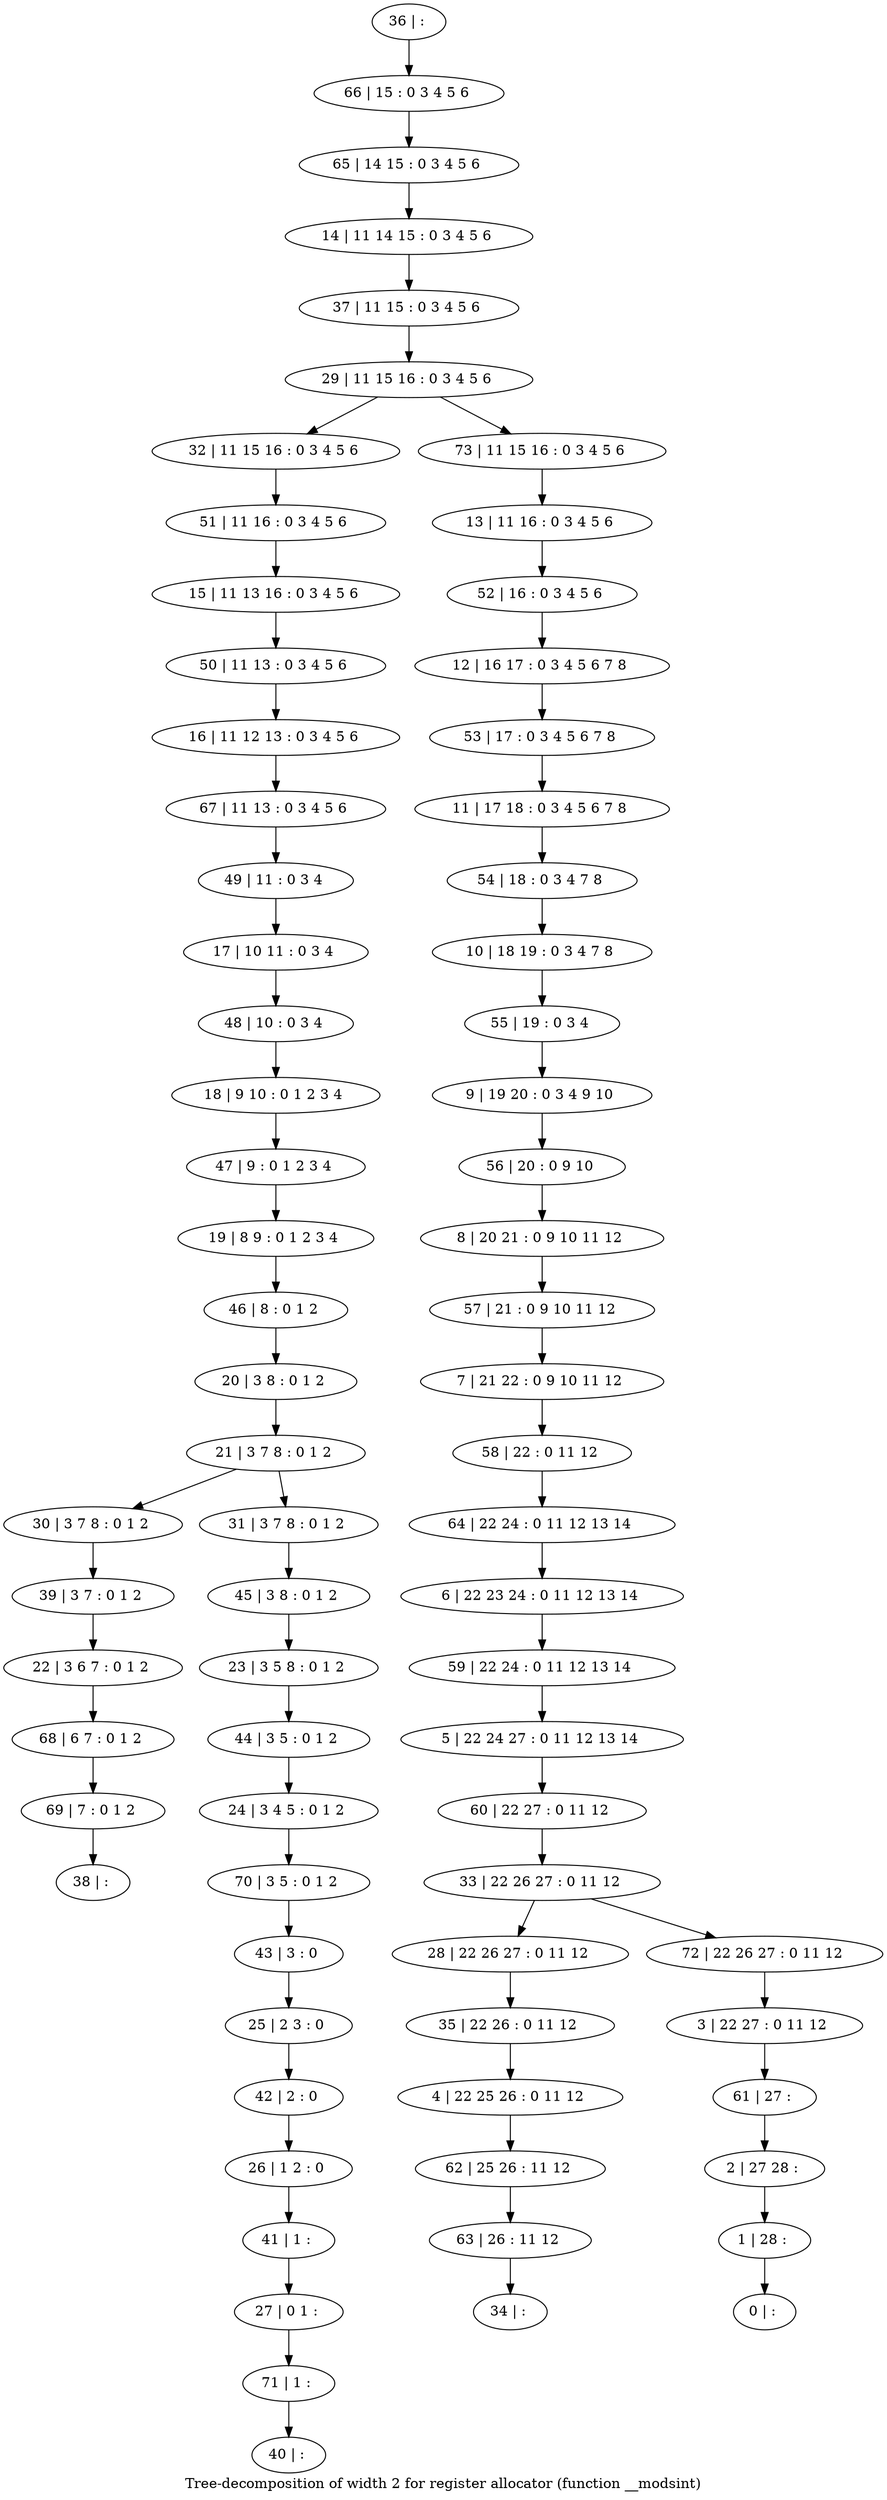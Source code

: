 digraph G {
graph [label="Tree-decomposition of width 2 for register allocator (function __modsint)"]
0[label="0 | : "];
1[label="1 | 28 : "];
2[label="2 | 27 28 : "];
3[label="3 | 22 27 : 0 11 12 "];
4[label="4 | 22 25 26 : 0 11 12 "];
5[label="5 | 22 24 27 : 0 11 12 13 14 "];
6[label="6 | 22 23 24 : 0 11 12 13 14 "];
7[label="7 | 21 22 : 0 9 10 11 12 "];
8[label="8 | 20 21 : 0 9 10 11 12 "];
9[label="9 | 19 20 : 0 3 4 9 10 "];
10[label="10 | 18 19 : 0 3 4 7 8 "];
11[label="11 | 17 18 : 0 3 4 5 6 7 8 "];
12[label="12 | 16 17 : 0 3 4 5 6 7 8 "];
13[label="13 | 11 16 : 0 3 4 5 6 "];
14[label="14 | 11 14 15 : 0 3 4 5 6 "];
15[label="15 | 11 13 16 : 0 3 4 5 6 "];
16[label="16 | 11 12 13 : 0 3 4 5 6 "];
17[label="17 | 10 11 : 0 3 4 "];
18[label="18 | 9 10 : 0 1 2 3 4 "];
19[label="19 | 8 9 : 0 1 2 3 4 "];
20[label="20 | 3 8 : 0 1 2 "];
21[label="21 | 3 7 8 : 0 1 2 "];
22[label="22 | 3 6 7 : 0 1 2 "];
23[label="23 | 3 5 8 : 0 1 2 "];
24[label="24 | 3 4 5 : 0 1 2 "];
25[label="25 | 2 3 : 0 "];
26[label="26 | 1 2 : 0 "];
27[label="27 | 0 1 : "];
28[label="28 | 22 26 27 : 0 11 12 "];
29[label="29 | 11 15 16 : 0 3 4 5 6 "];
30[label="30 | 3 7 8 : 0 1 2 "];
31[label="31 | 3 7 8 : 0 1 2 "];
32[label="32 | 11 15 16 : 0 3 4 5 6 "];
33[label="33 | 22 26 27 : 0 11 12 "];
34[label="34 | : "];
35[label="35 | 22 26 : 0 11 12 "];
36[label="36 | : "];
37[label="37 | 11 15 : 0 3 4 5 6 "];
38[label="38 | : "];
39[label="39 | 3 7 : 0 1 2 "];
40[label="40 | : "];
41[label="41 | 1 : "];
42[label="42 | 2 : 0 "];
43[label="43 | 3 : 0 "];
44[label="44 | 3 5 : 0 1 2 "];
45[label="45 | 3 8 : 0 1 2 "];
46[label="46 | 8 : 0 1 2 "];
47[label="47 | 9 : 0 1 2 3 4 "];
48[label="48 | 10 : 0 3 4 "];
49[label="49 | 11 : 0 3 4 "];
50[label="50 | 11 13 : 0 3 4 5 6 "];
51[label="51 | 11 16 : 0 3 4 5 6 "];
52[label="52 | 16 : 0 3 4 5 6 "];
53[label="53 | 17 : 0 3 4 5 6 7 8 "];
54[label="54 | 18 : 0 3 4 7 8 "];
55[label="55 | 19 : 0 3 4 "];
56[label="56 | 20 : 0 9 10 "];
57[label="57 | 21 : 0 9 10 11 12 "];
58[label="58 | 22 : 0 11 12 "];
59[label="59 | 22 24 : 0 11 12 13 14 "];
60[label="60 | 22 27 : 0 11 12 "];
61[label="61 | 27 : "];
62[label="62 | 25 26 : 11 12 "];
63[label="63 | 26 : 11 12 "];
64[label="64 | 22 24 : 0 11 12 13 14 "];
65[label="65 | 14 15 : 0 3 4 5 6 "];
66[label="66 | 15 : 0 3 4 5 6 "];
67[label="67 | 11 13 : 0 3 4 5 6 "];
68[label="68 | 6 7 : 0 1 2 "];
69[label="69 | 7 : 0 1 2 "];
70[label="70 | 3 5 : 0 1 2 "];
71[label="71 | 1 : "];
72[label="72 | 22 26 27 : 0 11 12 "];
73[label="73 | 11 15 16 : 0 3 4 5 6 "];
20->21 ;
21->30 ;
21->31 ;
35->4 ;
28->35 ;
39->22 ;
30->39 ;
41->27 ;
26->41 ;
42->26 ;
25->42 ;
43->25 ;
44->24 ;
23->44 ;
45->23 ;
31->45 ;
46->20 ;
19->46 ;
47->19 ;
18->47 ;
48->18 ;
17->48 ;
49->17 ;
50->16 ;
15->50 ;
51->15 ;
32->51 ;
4->62 ;
63->34 ;
62->63 ;
67->49 ;
16->67 ;
22->68 ;
69->38 ;
68->69 ;
70->43 ;
24->70 ;
71->40 ;
27->71 ;
36->66 ;
66->65 ;
65->14 ;
14->37 ;
37->29 ;
13->52 ;
52->12 ;
12->53 ;
53->11 ;
11->54 ;
54->10 ;
10->55 ;
55->9 ;
9->56 ;
56->8 ;
8->57 ;
57->7 ;
7->58 ;
58->64 ;
64->6 ;
6->59 ;
59->5 ;
5->60 ;
60->33 ;
3->61 ;
61->2 ;
2->1 ;
1->0 ;
72->3 ;
73->13 ;
33->28 ;
33->72 ;
29->32 ;
29->73 ;
}

